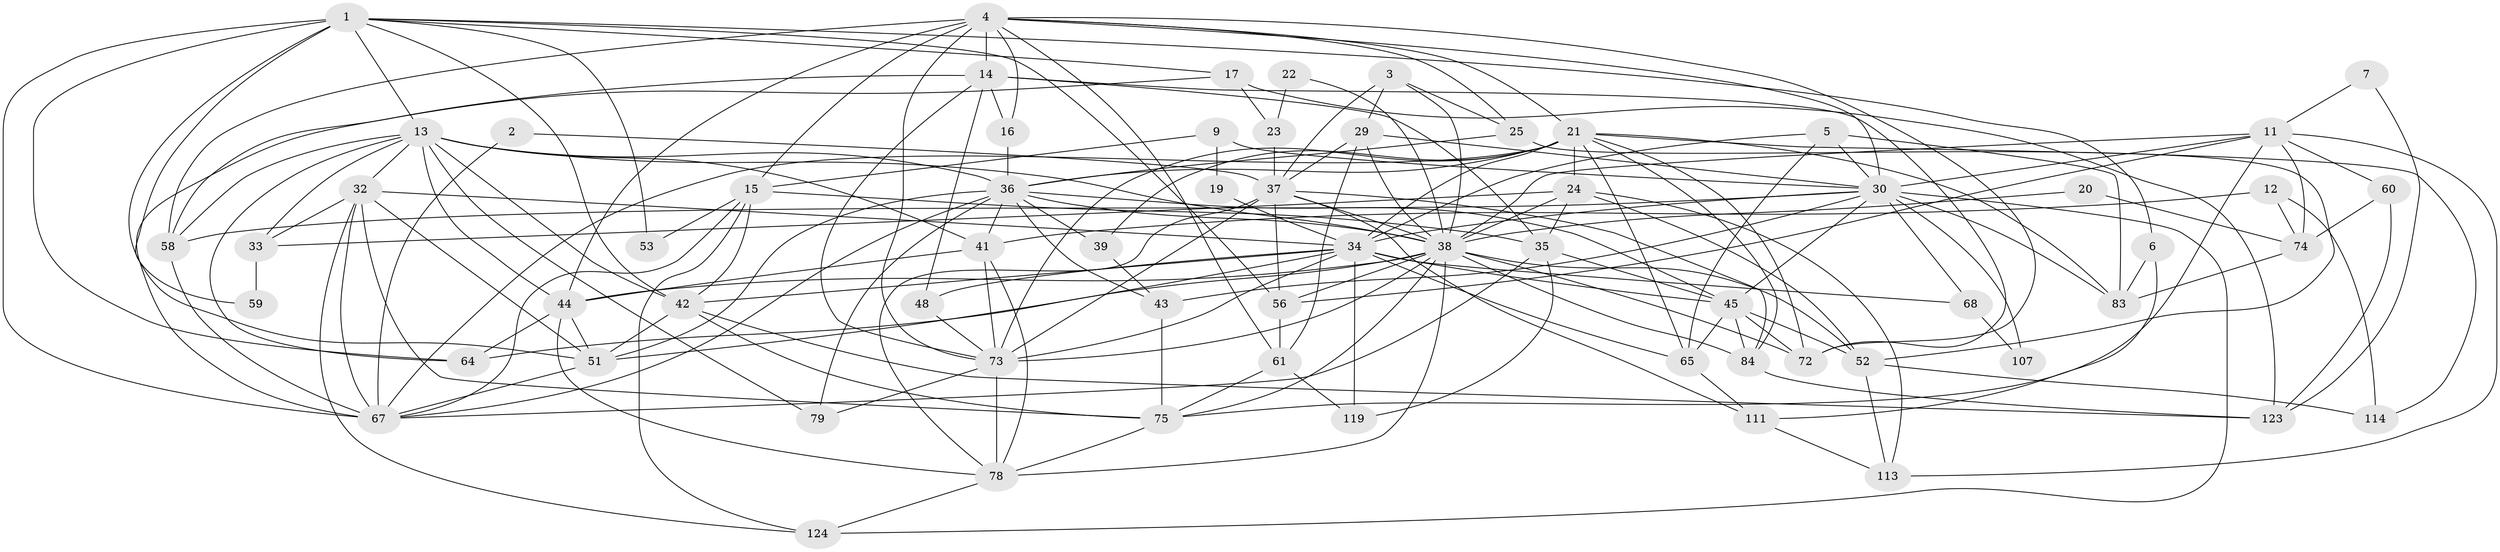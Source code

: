 // original degree distribution, {7: 0.038461538461538464, 2: 0.13076923076923078, 4: 0.2230769230769231, 8: 0.023076923076923078, 3: 0.3076923076923077, 6: 0.08461538461538462, 5: 0.19230769230769232}
// Generated by graph-tools (version 1.1) at 2025/18/03/04/25 18:18:49]
// undirected, 65 vertices, 184 edges
graph export_dot {
graph [start="1"]
  node [color=gray90,style=filled];
  1 [super="+49+18"];
  2;
  3;
  4 [super="+8+27+10+95"];
  5 [super="+55"];
  6;
  7;
  9;
  11 [super="+112"];
  12;
  13 [super="+26"];
  14 [super="+50"];
  15 [super="+103"];
  16;
  17 [super="+86"];
  19;
  20;
  21 [super="+80+31+104"];
  22 [super="+28"];
  23;
  24 [super="+93"];
  25;
  29 [super="+81"];
  30 [super="+121+85"];
  32 [super="+92"];
  33;
  34 [super="+40+130+47"];
  35 [super="+88"];
  36 [super="+77+82+97"];
  37 [super="+62+89+120"];
  38 [super="+46+91+63"];
  39;
  41;
  42 [super="+122+66"];
  43;
  44 [super="+54"];
  45 [super="+96"];
  48 [super="+94"];
  51;
  52 [super="+70"];
  53;
  56 [super="+98"];
  58 [super="+90"];
  59;
  60;
  61;
  64;
  65;
  67 [super="+125"];
  68;
  72 [super="+101+108"];
  73 [super="+118+110"];
  74;
  75 [super="+99+129"];
  78 [super="+87"];
  79 [super="+116"];
  83;
  84 [super="+106+115"];
  107;
  111 [super="+117"];
  113;
  114;
  119;
  123;
  124;
  1 -- 42;
  1 -- 59;
  1 -- 67;
  1 -- 17;
  1 -- 64;
  1 -- 53;
  1 -- 6;
  1 -- 13;
  1 -- 56;
  1 -- 51;
  2 -- 67;
  2 -- 37;
  3 -- 37;
  3 -- 25;
  3 -- 38;
  3 -- 29;
  4 -- 14;
  4 -- 73 [weight=2];
  4 -- 16;
  4 -- 58 [weight=2];
  4 -- 61;
  4 -- 21;
  4 -- 25;
  4 -- 72;
  4 -- 15;
  4 -- 30;
  4 -- 44;
  5 -- 83;
  5 -- 34;
  5 -- 30;
  5 -- 65;
  6 -- 83;
  6 -- 111;
  7 -- 123;
  7 -- 11;
  9 -- 19;
  9 -- 30;
  9 -- 15;
  11 -- 74;
  11 -- 30;
  11 -- 113;
  11 -- 56;
  11 -- 60;
  11 -- 75;
  11 -- 38;
  12 -- 114;
  12 -- 41;
  12 -- 74;
  13 -- 41;
  13 -- 44;
  13 -- 58;
  13 -- 32;
  13 -- 33;
  13 -- 64;
  13 -- 36;
  13 -- 38;
  13 -- 42;
  13 -- 79;
  14 -- 16;
  14 -- 73;
  14 -- 48;
  14 -- 35;
  14 -- 72;
  14 -- 58;
  15 -- 124;
  15 -- 67;
  15 -- 35;
  15 -- 53;
  15 -- 42;
  16 -- 36;
  17 -- 23;
  17 -- 67;
  17 -- 123;
  19 -- 34 [weight=2];
  20 -- 74;
  20 -- 38;
  21 -- 65;
  21 -- 36;
  21 -- 39;
  21 -- 72 [weight=2];
  21 -- 73 [weight=2];
  21 -- 24;
  21 -- 114;
  21 -- 67;
  21 -- 84;
  21 -- 34;
  21 -- 83;
  22 -- 23;
  22 -- 38;
  23 -- 37;
  24 -- 33;
  24 -- 38;
  24 -- 35;
  24 -- 113;
  24 -- 52;
  25 -- 36;
  25 -- 52;
  29 -- 61;
  29 -- 30;
  29 -- 37;
  29 -- 38;
  30 -- 107;
  30 -- 83;
  30 -- 68;
  30 -- 58;
  30 -- 124;
  30 -- 45;
  30 -- 34;
  30 -- 43;
  32 -- 124;
  32 -- 34;
  32 -- 67;
  32 -- 75;
  32 -- 33;
  32 -- 51;
  33 -- 59;
  34 -- 51 [weight=2];
  34 -- 45;
  34 -- 68;
  34 -- 73;
  34 -- 42;
  34 -- 48;
  34 -- 65;
  34 -- 119;
  35 -- 119;
  35 -- 67;
  35 -- 45;
  36 -- 51;
  36 -- 39;
  36 -- 43;
  36 -- 45;
  36 -- 38;
  36 -- 79;
  36 -- 41;
  36 -- 67;
  37 -- 78;
  37 -- 84 [weight=2];
  37 -- 38;
  37 -- 56;
  37 -- 73;
  37 -- 111;
  38 -- 64;
  38 -- 75;
  38 -- 44;
  38 -- 78;
  38 -- 84;
  38 -- 73;
  38 -- 72;
  38 -- 56;
  38 -- 52;
  39 -- 43;
  41 -- 73;
  41 -- 44;
  41 -- 78;
  42 -- 51;
  42 -- 123;
  42 -- 75;
  43 -- 75;
  44 -- 78;
  44 -- 64;
  44 -- 51;
  45 -- 65;
  45 -- 52;
  45 -- 72;
  45 -- 84 [weight=2];
  48 -- 73;
  51 -- 67;
  52 -- 113;
  52 -- 114;
  56 -- 61;
  58 -- 67;
  60 -- 123;
  60 -- 74;
  61 -- 119;
  61 -- 75;
  65 -- 111;
  68 -- 107;
  73 -- 79;
  73 -- 78;
  74 -- 83;
  75 -- 78;
  78 -- 124;
  84 -- 123;
  111 -- 113;
}
